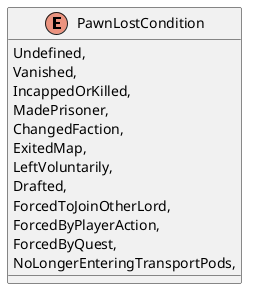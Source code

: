 @startuml
enum PawnLostCondition {
    Undefined,
    Vanished,
    IncappedOrKilled,
    MadePrisoner,
    ChangedFaction,
    ExitedMap,
    LeftVoluntarily,
    Drafted,
    ForcedToJoinOtherLord,
    ForcedByPlayerAction,
    ForcedByQuest,
    NoLongerEnteringTransportPods,
}
@enduml
